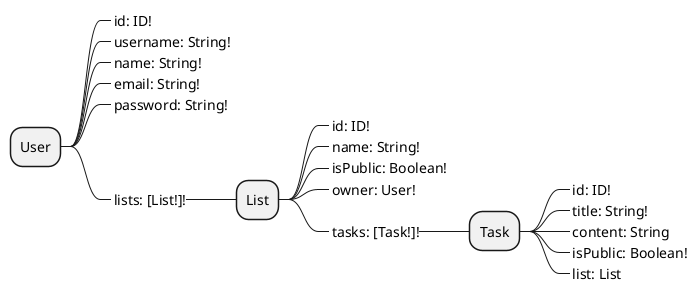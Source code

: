 @startmindmap
* User
**_ id: ID!
**_ username: String!
**_ name: String!
**_ email: String!
**_ password: String!
**_ lists: [List!]!
*** List
****_ id: ID!
****_ name: String!
****_ isPublic: Boolean!
****_ owner: User!
****_ tasks: [Task!]!
***** Task
******_ id: ID!
******_ title: String!
******_ content: String
******_ isPublic: Boolean!
******_ list: List
@endmindmap